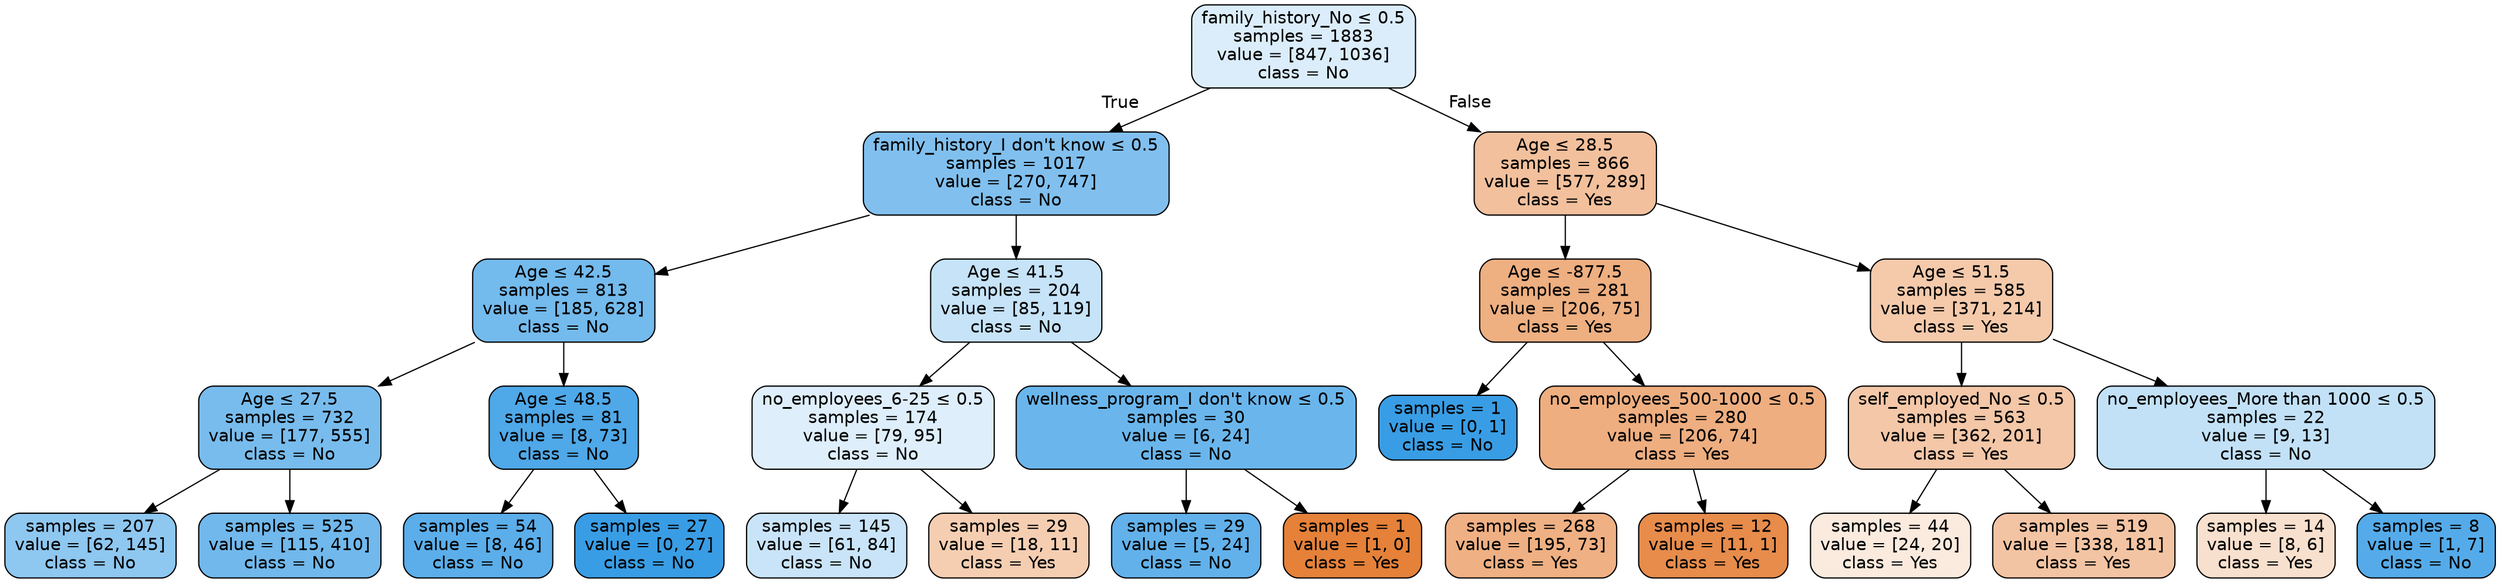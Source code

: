 digraph Tree {
node [shape=box, style="filled, rounded", color="black", fontname="helvetica"] ;
edge [fontname="helvetica"] ;
0 [label=<family_history_No &le; 0.5<br/>samples = 1883<br/>value = [847, 1036]<br/>class = No>, fillcolor="#dbedfa"] ;
1 [label=<family_history_I don't know &le; 0.5<br/>samples = 1017<br/>value = [270, 747]<br/>class = No>, fillcolor="#81c0ee"] ;
0 -> 1 [labeldistance=2.5, labelangle=45, headlabel="True"] ;
2 [label=<Age &le; 42.5<br/>samples = 813<br/>value = [185, 628]<br/>class = No>, fillcolor="#73baed"] ;
1 -> 2 ;
3 [label=<Age &le; 27.5<br/>samples = 732<br/>value = [177, 555]<br/>class = No>, fillcolor="#78bced"] ;
2 -> 3 ;
4 [label=<samples = 207<br/>value = [62, 145]<br/>class = No>, fillcolor="#8ec7f0"] ;
3 -> 4 ;
5 [label=<samples = 525<br/>value = [115, 410]<br/>class = No>, fillcolor="#71b8ec"] ;
3 -> 5 ;
6 [label=<Age &le; 48.5<br/>samples = 81<br/>value = [8, 73]<br/>class = No>, fillcolor="#4fa8e8"] ;
2 -> 6 ;
7 [label=<samples = 54<br/>value = [8, 46]<br/>class = No>, fillcolor="#5baeea"] ;
6 -> 7 ;
8 [label=<samples = 27<br/>value = [0, 27]<br/>class = No>, fillcolor="#399de5"] ;
6 -> 8 ;
9 [label=<Age &le; 41.5<br/>samples = 204<br/>value = [85, 119]<br/>class = No>, fillcolor="#c6e3f8"] ;
1 -> 9 ;
10 [label=<no_employees_6-25 &le; 0.5<br/>samples = 174<br/>value = [79, 95]<br/>class = No>, fillcolor="#deeefb"] ;
9 -> 10 ;
11 [label=<samples = 145<br/>value = [61, 84]<br/>class = No>, fillcolor="#c9e4f8"] ;
10 -> 11 ;
12 [label=<samples = 29<br/>value = [18, 11]<br/>class = Yes>, fillcolor="#f5ceb2"] ;
10 -> 12 ;
13 [label=<wellness_program_I don't know &le; 0.5<br/>samples = 30<br/>value = [6, 24]<br/>class = No>, fillcolor="#6ab6ec"] ;
9 -> 13 ;
14 [label=<samples = 29<br/>value = [5, 24]<br/>class = No>, fillcolor="#62b1ea"] ;
13 -> 14 ;
15 [label=<samples = 1<br/>value = [1, 0]<br/>class = Yes>, fillcolor="#e58139"] ;
13 -> 15 ;
16 [label=<Age &le; 28.5<br/>samples = 866<br/>value = [577, 289]<br/>class = Yes>, fillcolor="#f2c09c"] ;
0 -> 16 [labeldistance=2.5, labelangle=-45, headlabel="False"] ;
17 [label=<Age &le; -877.5<br/>samples = 281<br/>value = [206, 75]<br/>class = Yes>, fillcolor="#eeaf81"] ;
16 -> 17 ;
18 [label=<samples = 1<br/>value = [0, 1]<br/>class = No>, fillcolor="#399de5"] ;
17 -> 18 ;
19 [label=<no_employees_500-1000 &le; 0.5<br/>samples = 280<br/>value = [206, 74]<br/>class = Yes>, fillcolor="#eeae80"] ;
17 -> 19 ;
20 [label=<samples = 268<br/>value = [195, 73]<br/>class = Yes>, fillcolor="#efb083"] ;
19 -> 20 ;
21 [label=<samples = 12<br/>value = [11, 1]<br/>class = Yes>, fillcolor="#e78c4b"] ;
19 -> 21 ;
22 [label=<Age &le; 51.5<br/>samples = 585<br/>value = [371, 214]<br/>class = Yes>, fillcolor="#f4caab"] ;
16 -> 22 ;
23 [label=<self_employed_No &le; 0.5<br/>samples = 563<br/>value = [362, 201]<br/>class = Yes>, fillcolor="#f3c7a7"] ;
22 -> 23 ;
24 [label=<samples = 44<br/>value = [24, 20]<br/>class = Yes>, fillcolor="#fbeade"] ;
23 -> 24 ;
25 [label=<samples = 519<br/>value = [338, 181]<br/>class = Yes>, fillcolor="#f3c4a3"] ;
23 -> 25 ;
26 [label=<no_employees_More than 1000 &le; 0.5<br/>samples = 22<br/>value = [9, 13]<br/>class = No>, fillcolor="#c2e1f7"] ;
22 -> 26 ;
27 [label=<samples = 14<br/>value = [8, 6]<br/>class = Yes>, fillcolor="#f8e0ce"] ;
26 -> 27 ;
28 [label=<samples = 8<br/>value = [1, 7]<br/>class = No>, fillcolor="#55abe9"] ;
26 -> 28 ;
}

